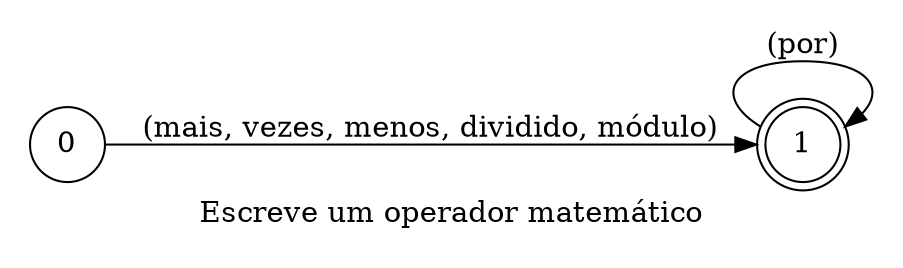 digraph MathOperator {
    id="math_operator";
    label="Escreve um operador matemático";
    lang="pt-BR";
    langName="Português";
    pad="0.2";
    rankdir=LR;
    alias="true";
    node[shape=doublecircle]; 1;
    node[shape=circle];

    0 -> 1 [label="(mais, vezes, menos, dividido, módulo)", store=mathOperator, disableSpellcheck=true];
    1 -> 1 [label="(por)"];

    title="Escreve uma operador matemático";
    desc="Escreve um operador matemático (*, -, +, /, '%') pensando para ser usado com expressões";
}